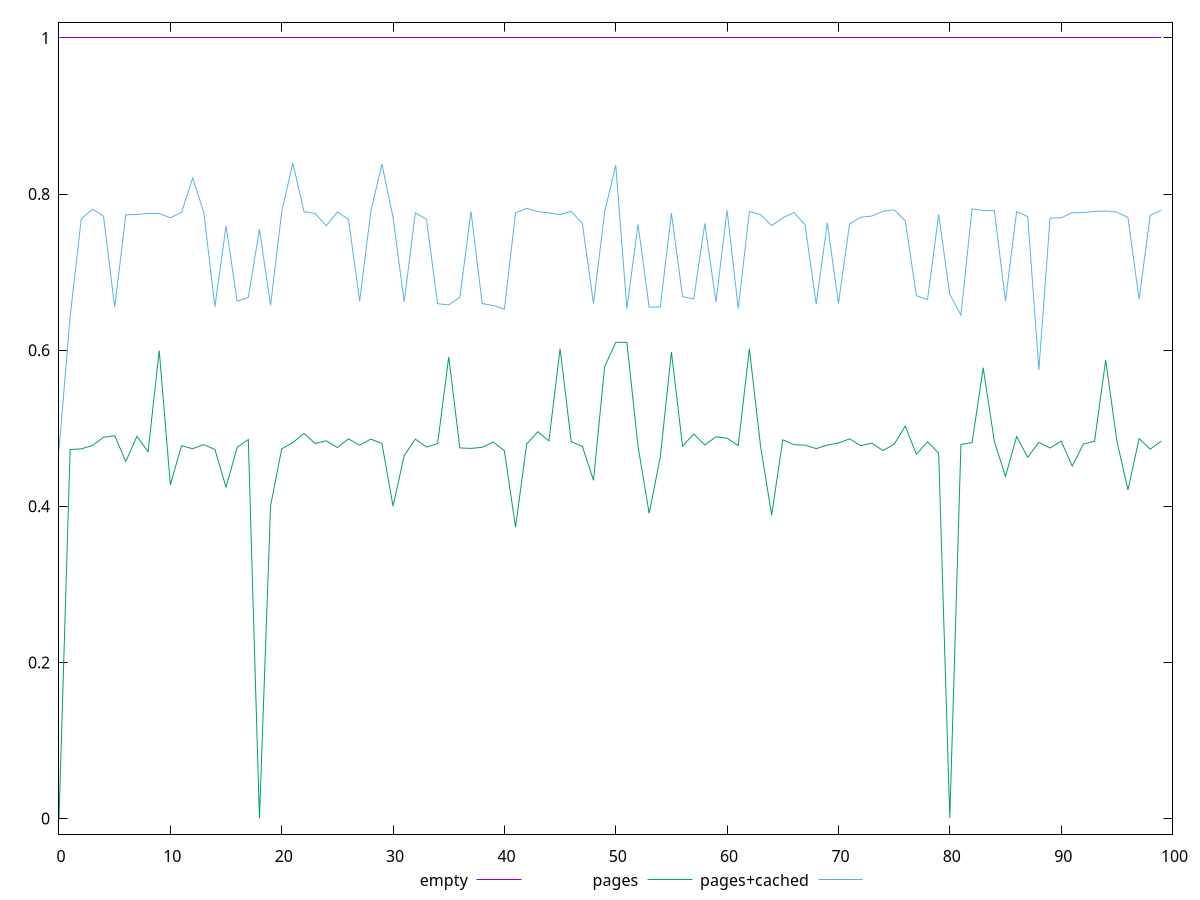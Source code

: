 $_empty <<EOF
0.9999999223101885
0.9999999401266232
0.9999999408679184
0.9999999407715414
0.9999999426973856
0.9999999439005933
0.9999999403292736
0.9999999391854422
0.9999999405753467
0.9999999392458326
0.9999999389131489
0.9999999439590759
0.9999999392397332
0.9999999393349996
0.9999999414938587
0.9999999406340749
0.9999999418510677
0.9999999340204273
0.9999999404950897
0.9999999403630511
0.9999999404492733
0.9999999392674597
0.999999940643745
0.9999999393213713
0.9999999404821877
0.9999999406147305
0.9999999380927462
0.9999999405553686
0.999999939191043
0.999999941796379
0.9999999392447637
0.9999999403396067
0.999999942689984
0.9999999393584815
0.9999999393051018
0.9999999430615112
0.9999999417658083
0.9999999391619634
0.99999994066265
0.9999999341738197
0.9999999406151001
0.9999999391690771
0.9999999417978314
0.9999999418548773
0.9999999401343811
0.9999999405516682
0.9999999405113216
0.9999999404926205
0.9999999405701678
0.999999940560117
0.9999999328079263
0.9999999404477908
0.9999999430389548
0.9999999393196755
0.999999944159633
0.9999999354023901
0.9999999393692152
0.9999999441295291
0.9999999428653616
0.9999999405305109
0.9999999415951981
0.9999999418064247
0.9999999380968383
0.9999999440852803
0.9999999391786448
0.999999943030702
0.9999999404158484
0.9999999416752232
0.9999999404937934
0.9999999405726956
0.9999999393793824
0.99999994156344
0.9999999405614737
0.9999999393291592
0.9999999341736171
0.9999999428221877
0.999999940615778
0.9999999405779361
0.9999999390997973
0.9999999406410967
0.9999999438343179
0.999999939395697
0.9999999405302641
0.9999999418380652
0.9999999392607333
0.9999999391558565
0.9999999418179211
0.9999999393867245
0.9999999405906346
0.9999999404613789
0.9999999406248963
0.9999999392023065
0.999999938065694
0.9999999417615697
0.9999999390900925
0.9999999403882185
0.9999999406620342
0.99999994293878
0.9999999393528316
0.9999999440755273
EOF
$_pages <<EOF
0.00014123695246676116
0.47274683978598614
0.47356815640804284
0.47783932104610466
0.48846703632075233
0.4903817508674613
0.4574940018357248
0.4895789527732281
0.4699750115638325
0.5995806595387856
0.42750939542605976
0.47753398329028524
0.4737433675077742
0.4789926245181311
0.4727791539033162
0.4244884374163114
0.47548107634376124
0.4854648966631517
0
0.4004362043324024
0.4735741391290326
0.48164781662346445
0.4933136169446943
0.48047964631753565
0.4838634014475485
0.4752675937599269
0.48636740424092756
0.47829342477992814
0.4860418057520254
0.48051669795218493
0.4001282021512638
0.4648881806148755
0.48599174572716497
0.47589071978117137
0.4800767301105592
0.5913452738261775
0.47474780821038476
0.47413235266975357
0.4755878636317903
0.48232620495506
0.4710865067945743
0.3731231969465136
0.4797632144067828
0.49556704662936035
0.48373965639974126
0.602043109342301
0.48282542835424364
0.4767706921784273
0.43324753080775635
0.5787112285708037
0.6099570751895187
0.6099353476086624
0.4769151806895869
0.39081060348814484
0.4628906899080627
0.5976014185304035
0.47700091981348425
0.49251637621230204
0.4785211895744997
0.4890804432866393
0.48706218060948353
0.47774570419652157
0.6016993494716203
0.4774796941786919
0.3885664734050057
0.48522079757300063
0.4789547911612729
0.4782657774329942
0.47389194433164683
0.47834673338508915
0.481119475344538
0.48638437136045487
0.47765672725884745
0.48084125235011
0.47132604495141545
0.47947516494074693
0.5026899033962013
0.4666009312188705
0.48253512123550485
0.46821200454007317
0.0006531643424392275
0.47925085466565615
0.4814947138886862
0.5774411172857452
0.4832188185605647
0.43815798874291667
0.4893867741455729
0.46280251399153516
0.4819338789063385
0.4745874615268059
0.48352145548620257
0.4515159380782371
0.4797627678856575
0.48325181019590546
0.5873003591661111
0.4840508430941259
0.4209579032596773
0.48667784340196807
0.4731443262423455
0.4835498398847272
EOF
$_pagesCached <<EOF
0.47249462133898923
0.643023826093144
0.7680864871211034
0.7805755202863035
0.7714860441896938
0.6549763650901657
0.7733548642353753
0.773782633323709
0.7751149569481603
0.7749898836856297
0.7696130954523999
0.7762922524928386
0.8203812140698512
0.7769132247668092
0.6556465883823975
0.758888077053389
0.6627690661154335
0.6675006237248124
0.7548592752301009
0.6574190090621661
0.777210137563599
0.8398347157126117
0.777426571512022
0.775112602767478
0.7592601362607679
0.7771017962350723
0.7674831265633137
0.6628794373120522
0.7776437119992994
0.8383308838178851
0.7699002973066449
0.6620504738697235
0.7760660256959114
0.7675523808201145
0.6595312459901026
0.6579254844664144
0.6677938920012312
0.7777329984174722
0.659726213732995
0.657150507081722
0.6525562513642565
0.7758227525463439
0.7817399527537886
0.7774895942994169
0.7758192114303669
0.7736658287144247
0.7778750295980283
0.7622638230770284
0.659556626792617
0.7769031407901374
0.8371954495985009
0.6532427336072253
0.7612830030449915
0.6549031529212369
0.6555205288439274
0.7755968551240008
0.6686576188305418
0.6654900623020008
0.7623497788590572
0.661636878375699
0.7793934558090909
0.6532303417665017
0.7776439837359762
0.773749376443478
0.7595229100123533
0.7694894683985339
0.7763092985296371
0.7606363388899011
0.6589255374573344
0.7630274573497098
0.6597817866964342
0.7619008514309966
0.7702405292279045
0.7718101399000548
0.7778997498180407
0.7798501095745278
0.76566101459237
0.669722765096135
0.6649318533260598
0.7738628524178279
0.6715781271062442
0.6449547542291052
0.7810515047193933
0.7790258617905392
0.7786987358682474
0.662940345992511
0.7774662975093143
0.7710568205465956
0.5745808219280664
0.7691064506894465
0.7694890191504997
0.7761073030324929
0.7761475168970439
0.7778157375574618
0.7782417347179845
0.7769001349488909
0.7699676094944593
0.6650074910364434
0.7729692023223421
0.779081197323338
EOF
set key outside below
set terminal pngcairo
set output "report_00005_2020-11-02T22-26-11.212Z/speed-index/speed-index_empty_pages_pages+cached.png"
set yrange [-0.01999999888319266:1.0199999430428257]
plot $_empty title "empty" with line ,$_pages title "pages" with line ,$_pagesCached title "pages+cached" with line ,